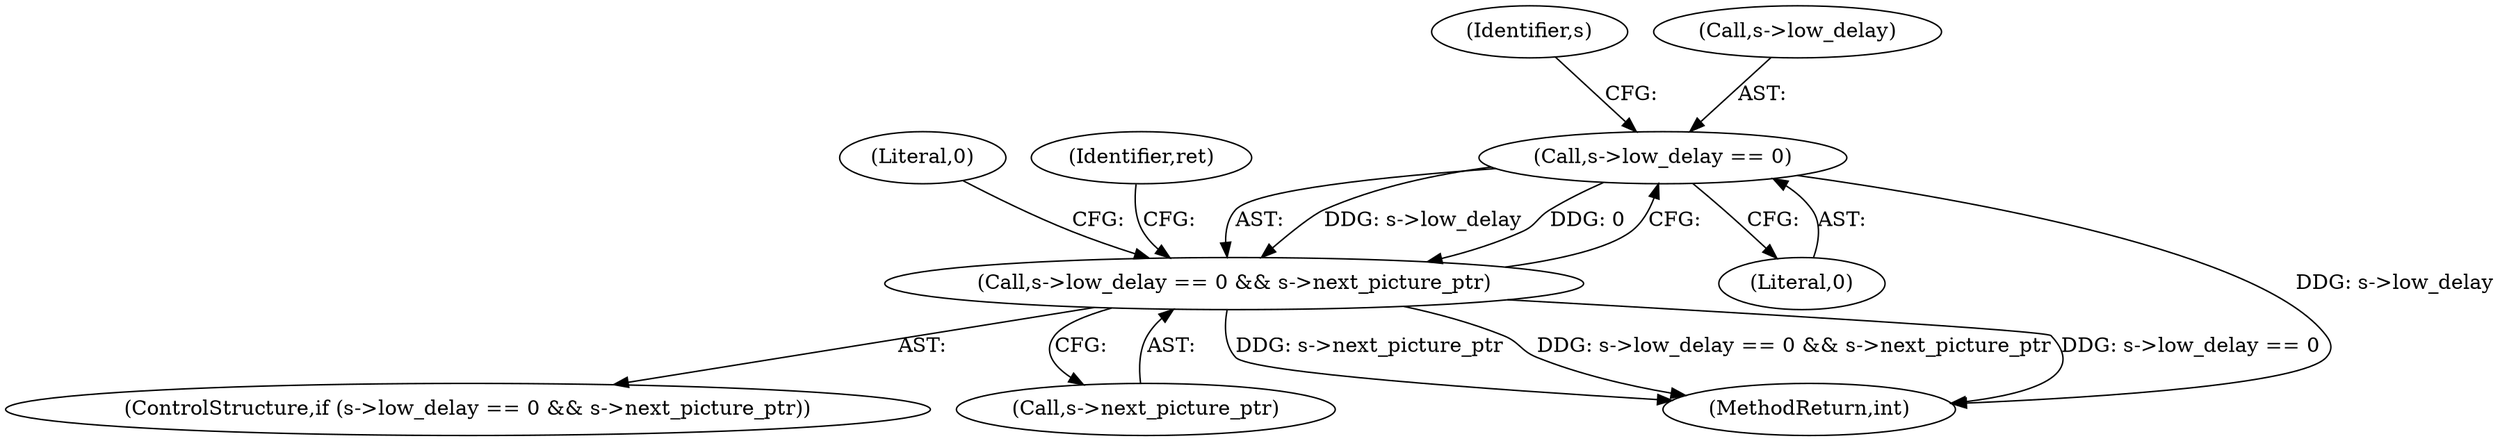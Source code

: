 digraph "0_FFmpeg_bd27a9364ca274ca97f1df6d984e88a0700fb235_0@pointer" {
"1000150" [label="(Call,s->low_delay == 0)"];
"1000149" [label="(Call,s->low_delay == 0 && s->next_picture_ptr)"];
"1000156" [label="(Identifier,s)"];
"1000149" [label="(Call,s->low_delay == 0 && s->next_picture_ptr)"];
"1000154" [label="(Literal,0)"];
"1000150" [label="(Call,s->low_delay == 0)"];
"1000148" [label="(ControlStructure,if (s->low_delay == 0 && s->next_picture_ptr))"];
"1000155" [label="(Call,s->next_picture_ptr)"];
"1000183" [label="(Literal,0)"];
"1000151" [label="(Call,s->low_delay)"];
"1001474" [label="(MethodReturn,int)"];
"1000162" [label="(Identifier,ret)"];
"1000150" -> "1000149"  [label="AST: "];
"1000150" -> "1000154"  [label="CFG: "];
"1000151" -> "1000150"  [label="AST: "];
"1000154" -> "1000150"  [label="AST: "];
"1000156" -> "1000150"  [label="CFG: "];
"1000149" -> "1000150"  [label="CFG: "];
"1000150" -> "1001474"  [label="DDG: s->low_delay"];
"1000150" -> "1000149"  [label="DDG: s->low_delay"];
"1000150" -> "1000149"  [label="DDG: 0"];
"1000149" -> "1000148"  [label="AST: "];
"1000149" -> "1000155"  [label="CFG: "];
"1000155" -> "1000149"  [label="AST: "];
"1000162" -> "1000149"  [label="CFG: "];
"1000183" -> "1000149"  [label="CFG: "];
"1000149" -> "1001474"  [label="DDG: s->next_picture_ptr"];
"1000149" -> "1001474"  [label="DDG: s->low_delay == 0 && s->next_picture_ptr"];
"1000149" -> "1001474"  [label="DDG: s->low_delay == 0"];
}
